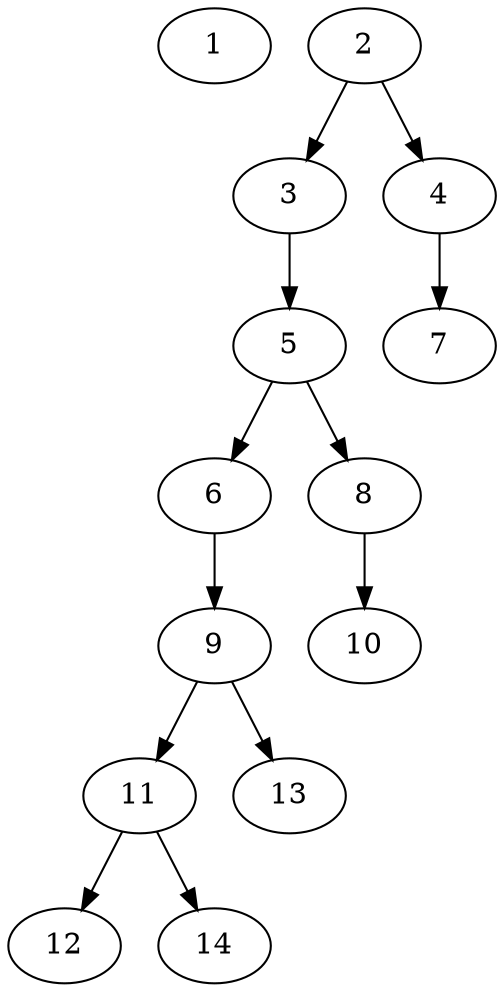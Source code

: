 // DAG automatically generated by daggen at Fri May 24 12:58:21 2024
// daggen-master/daggen -n 14 --fat 0.5 --density 0.5 --regular 0.5 --jump 2 --minalpha 20 --maxalpha 50 --dot -o dags_dot_14/sim_4.dot 
digraph G {
  1 [size="529597829956", alpha="47.03"]
  2 [size="549755813888", alpha="47.46"]
  2 -> 3 [size ="536870912"]
  2 -> 4 [size ="536870912"]
  3 [size="7335550772", alpha="33.93"]
  3 -> 5 [size ="134217728"]
  4 [size="1650705616", alpha="22.86"]
  4 -> 7 [size ="33554432"]
  5 [size="194968066703", alpha="21.50"]
  5 -> 6 [size ="209715200"]
  5 -> 8 [size ="209715200"]
  6 [size="10818536598", alpha="41.47"]
  6 -> 9 [size ="209715200"]
  7 [size="120841400676", alpha="28.63"]
  8 [size="368293445632", alpha="29.08"]
  8 -> 10 [size ="411041792"]
  9 [size="41958379778", alpha="38.39"]
  9 -> 11 [size ="838860800"]
  9 -> 13 [size ="838860800"]
  10 [size="100175187404", alpha="33.01"]
  11 [size="549755813888", alpha="42.91"]
  11 -> 12 [size ="536870912"]
  11 -> 14 [size ="536870912"]
  12 [size="231928233984", alpha="46.58"]
  13 [size="18797471306", alpha="44.42"]
  14 [size="549755813888", alpha="20.16"]
}
